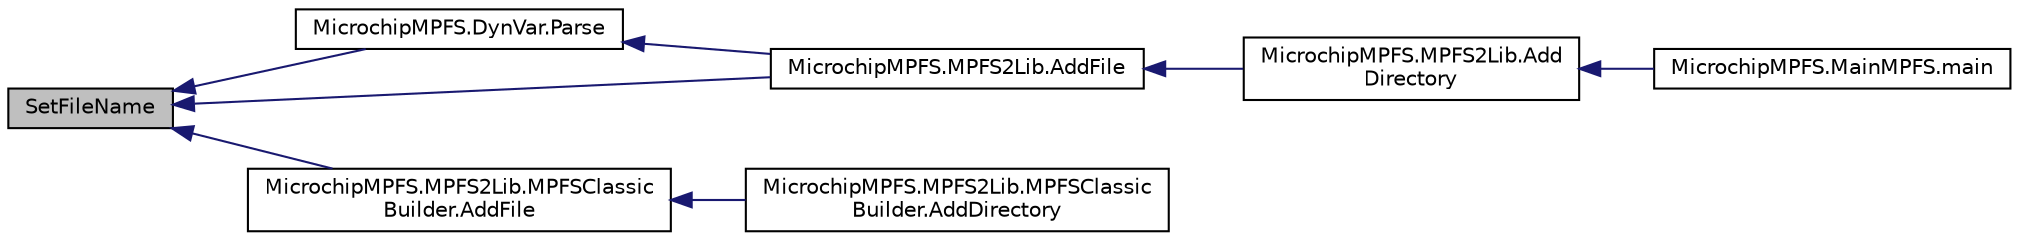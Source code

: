 digraph "SetFileName"
{
  edge [fontname="Helvetica",fontsize="10",labelfontname="Helvetica",labelfontsize="10"];
  node [fontname="Helvetica",fontsize="10",shape=record];
  rankdir="LR";
  Node1 [label="SetFileName",height=0.2,width=0.4,color="black", fillcolor="grey75", style="filled", fontcolor="black"];
  Node1 -> Node2 [dir="back",color="midnightblue",fontsize="10",style="solid",fontname="Helvetica"];
  Node2 [label="MicrochipMPFS.DynVar.Parse",height=0.2,width=0.4,color="black", fillcolor="white", style="filled",URL="$class_microchip_m_p_f_s_1_1_dyn_var.html#a9a85ee108ffd5f122b64e4ef589115d7",tooltip="Parses and indexes a file for dynamic variables "];
  Node2 -> Node3 [dir="back",color="midnightblue",fontsize="10",style="solid",fontname="Helvetica"];
  Node3 [label="MicrochipMPFS.MPFS2Lib.AddFile",height=0.2,width=0.4,color="black", fillcolor="white", style="filled",URL="$class_microchip_m_p_f_s_1_1_m_p_f_s2_lib.html#a89c6850dc5e78502738cf3e6166b6f06",tooltip="Adds a file to the MPFS image "];
  Node3 -> Node4 [dir="back",color="midnightblue",fontsize="10",style="solid",fontname="Helvetica"];
  Node4 [label="MicrochipMPFS.MPFS2Lib.Add\lDirectory",height=0.2,width=0.4,color="black", fillcolor="white", style="filled",URL="$class_microchip_m_p_f_s_1_1_m_p_f_s2_lib.html#afd4aae346b226f92cf8b7394bbe023de"];
  Node4 -> Node5 [dir="back",color="midnightblue",fontsize="10",style="solid",fontname="Helvetica"];
  Node5 [label="MicrochipMPFS.MainMPFS.main",height=0.2,width=0.4,color="black", fillcolor="white", style="filled",URL="$class_microchip_m_p_f_s_1_1_main_m_p_f_s.html#a75988cf84fc6ee7a2ebff36e363021aa"];
  Node1 -> Node3 [dir="back",color="midnightblue",fontsize="10",style="solid",fontname="Helvetica"];
  Node1 -> Node6 [dir="back",color="midnightblue",fontsize="10",style="solid",fontname="Helvetica"];
  Node6 [label="MicrochipMPFS.MPFS2Lib.MPFSClassic\lBuilder.AddFile",height=0.2,width=0.4,color="black", fillcolor="white", style="filled",URL="$class_microchip_m_p_f_s_1_1_m_p_f_s2_lib_1_1_m_p_f_s_classic_builder.html#afae0f69596a349b5771f1a0ad06c16e1",tooltip="Adds a file to the MPFS image "];
  Node6 -> Node7 [dir="back",color="midnightblue",fontsize="10",style="solid",fontname="Helvetica"];
  Node7 [label="MicrochipMPFS.MPFS2Lib.MPFSClassic\lBuilder.AddDirectory",height=0.2,width=0.4,color="black", fillcolor="white", style="filled",URL="$class_microchip_m_p_f_s_1_1_m_p_f_s2_lib_1_1_m_p_f_s_classic_builder.html#ae05e50cc4aba726ebc4318c18445da9d",tooltip="Adds a directory to the MPFS image. All non-hidden files will be included. "];
}
